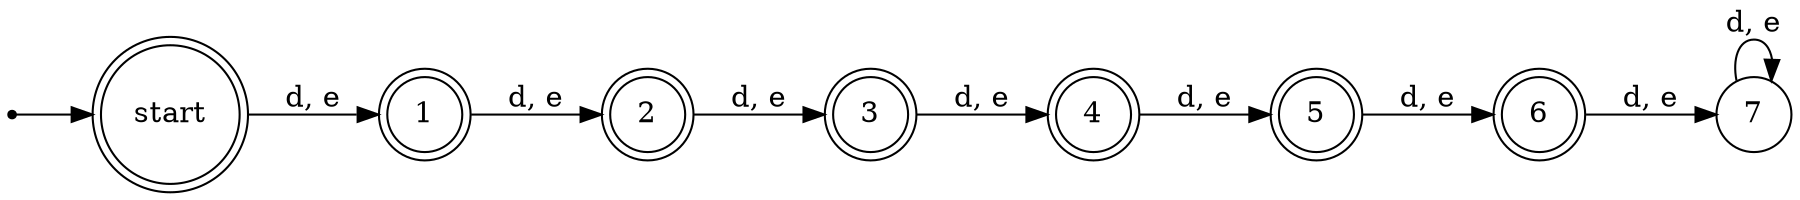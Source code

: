 digraph finite_state_machine {
    rankdir=LR
    _ize="8.5"

    node [shape = doublecircle] start
    node [shape = point] x
    node [shape = doublecircle] 1
    node [shape = doublecircle] 2
    node [shape = doublecircle] 3
    node [shape = doublecircle] 4
    node [shape = doublecircle] 5
    node [shape = doublecircle] 6
    node [shape = circle] 7





    x -> start 
    start -> 1 [label = "d, e"]
    1 -> 2 [label = "d, e"]
    2 -> 3 [label = "d, e"]
    3 -> 4 [label = "d, e"]
    4 -> 5 [label = "d, e"]
    5 -> 6 [label = "d, e"]
    6 -> 7 [label = "d, e"] 
    7 -> 7 [label = "d, e"] 

}